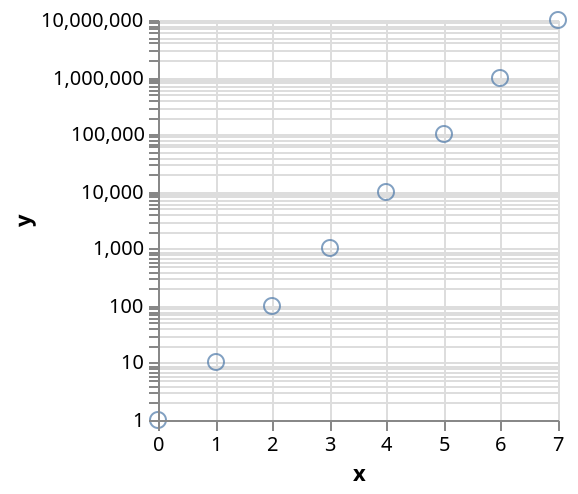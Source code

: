 {
    "$schema": "http://vega.github.io/schema/vega/v3.0.json",
    "autosize": "pad",
    "padding": 5,
    "encode": {
        "update": {
            "fill": {
                "value": "transparent"
            }
        }
    },
    "data": [
        {
            "name": "source_0",
            "values": [
                {
                    "x": 0,
                    "y": 1
                },
                {
                    "x": 1,
                    "y": 10
                },
                {
                    "x": 2,
                    "y": 100
                },
                {
                    "x": 3,
                    "y": 1000
                },
                {
                    "x": 4,
                    "y": 10000
                },
                {
                    "x": 5,
                    "y": 100000
                },
                {
                    "x": 6,
                    "y": 1000000
                },
                {
                    "x": 7,
                    "y": 10000000
                }
            ]
        },
        {
            "name": "data_0",
            "source": "source_0",
            "transform": [
                {
                    "type": "formula",
                    "expr": "toNumber(datum[\"x\"])",
                    "as": "x"
                },
                {
                    "type": "formula",
                    "expr": "toNumber(datum[\"y\"])",
                    "as": "y"
                },
                {
                    "type": "filter",
                    "expr": "datum[\"x\"] !== null && !isNaN(datum[\"x\"]) && datum[\"y\"] !== null && !isNaN(datum[\"y\"])"
                },
                {
                    "type": "filter",
                    "expr": "datum[\"y\"] > 0"
                }
            ]
        }
    ],
    "signals": [
        {
            "name": "width",
            "update": "200"
        },
        {
            "name": "height",
            "update": "200"
        }
    ],
    "marks": [
        {
            "name": "marks",
            "type": "symbol",
            "role": "point",
            "from": {
                "data": "data_0"
            },
            "encode": {
                "update": {
                    "x": {
                        "scale": "x",
                        "field": "x"
                    },
                    "y": {
                        "scale": "y",
                        "field": "y"
                    },
                    "stroke": {
                        "value": "#4c78a8"
                    },
                    "fill": {
                        "value": "transparent"
                    },
                    "opacity": {
                        "value": 0.7
                    }
                }
            }
        }
    ],
    "scales": [
        {
            "name": "x",
            "type": "linear",
            "domain": {
                "data": "data_0",
                "field": "x"
            },
            "range": [
                0,
                200
            ],
            "round": true,
            "nice": true,
            "zero": true
        },
        {
            "name": "y",
            "type": "log",
            "domain": {
                "data": "data_0",
                "field": "y"
            },
            "range": [
                200,
                0
            ],
            "round": true,
            "nice": true
        }
    ],
    "axes": [
        {
            "scale": "x",
            "orient": "bottom",
            "tickCount": 5,
            "title": "x",
            "zindex": 1
        },
        {
            "scale": "x",
            "domain": false,
            "grid": true,
            "labels": false,
            "orient": "bottom",
            "tickCount": 5,
            "ticks": false,
            "zindex": 0,
            "gridScale": "y"
        },
        {
            "scale": "y",
            "orient": "left",
            "title": "y",
            "zindex": 1
        },
        {
            "scale": "y",
            "domain": false,
            "grid": true,
            "labels": false,
            "orient": "left",
            "ticks": false,
            "zindex": 0,
            "gridScale": "x"
        }
    ]
}